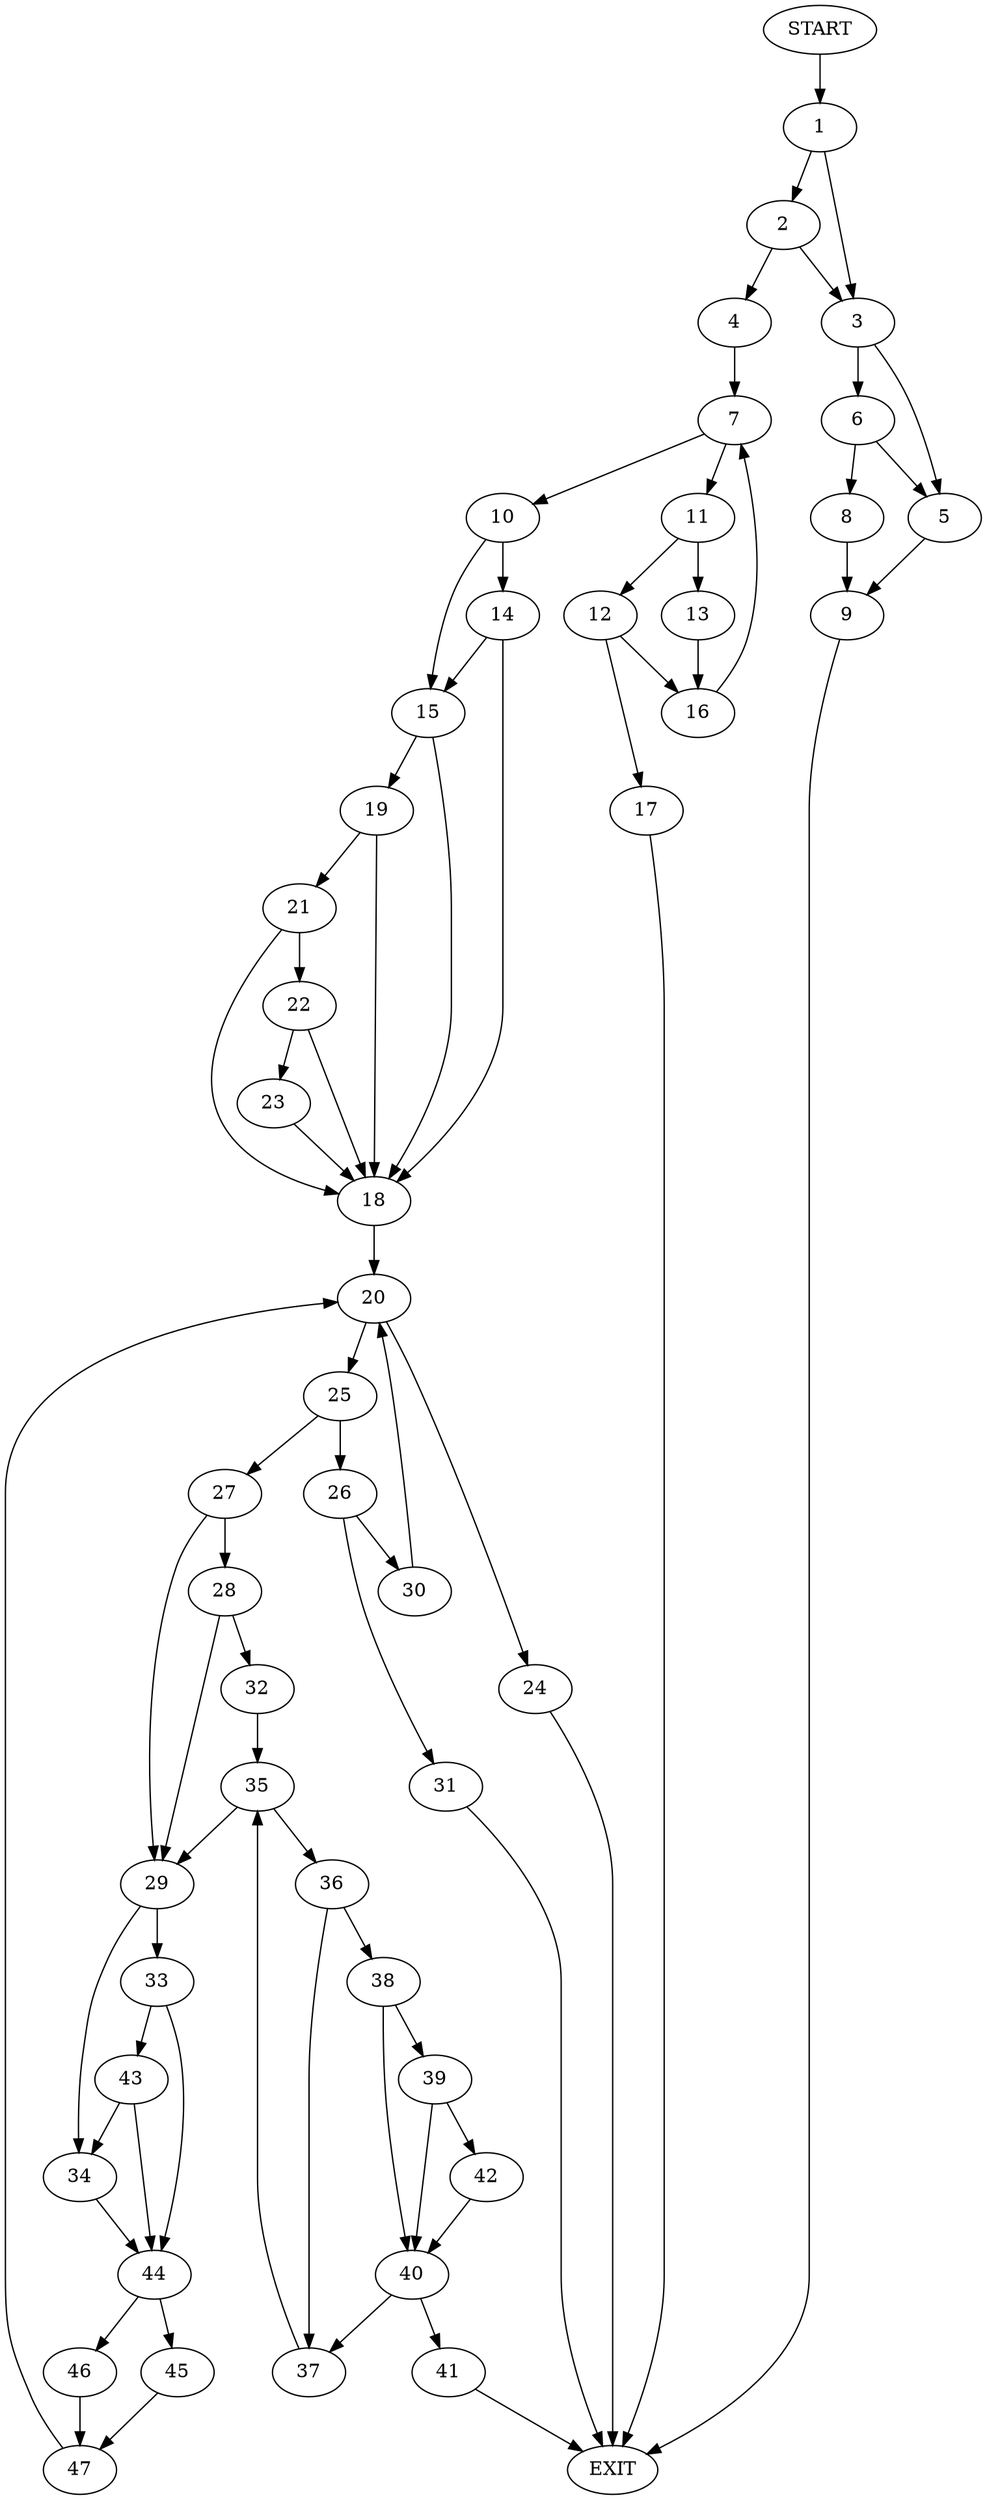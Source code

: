 digraph {
0 [label="START"]
48 [label="EXIT"]
0 -> 1
1 -> 2
1 -> 3
2 -> 3
2 -> 4
3 -> 5
3 -> 6
4 -> 7
6 -> 5
6 -> 8
5 -> 9
8 -> 9
9 -> 48
7 -> 10
7 -> 11
11 -> 12
11 -> 13
10 -> 14
10 -> 15
13 -> 16
12 -> 16
12 -> 17
16 -> 7
17 -> 48
14 -> 18
14 -> 15
15 -> 18
15 -> 19
18 -> 20
19 -> 18
19 -> 21
21 -> 22
21 -> 18
22 -> 18
22 -> 23
23 -> 18
20 -> 24
20 -> 25
25 -> 26
25 -> 27
24 -> 48
27 -> 28
27 -> 29
26 -> 30
26 -> 31
28 -> 32
28 -> 29
29 -> 33
29 -> 34
32 -> 35
35 -> 36
35 -> 29
36 -> 37
36 -> 38
37 -> 35
38 -> 39
38 -> 40
40 -> 37
40 -> 41
39 -> 40
39 -> 42
42 -> 40
41 -> 48
33 -> 43
33 -> 44
34 -> 44
44 -> 45
44 -> 46
43 -> 44
43 -> 34
45 -> 47
46 -> 47
47 -> 20
30 -> 20
31 -> 48
}
